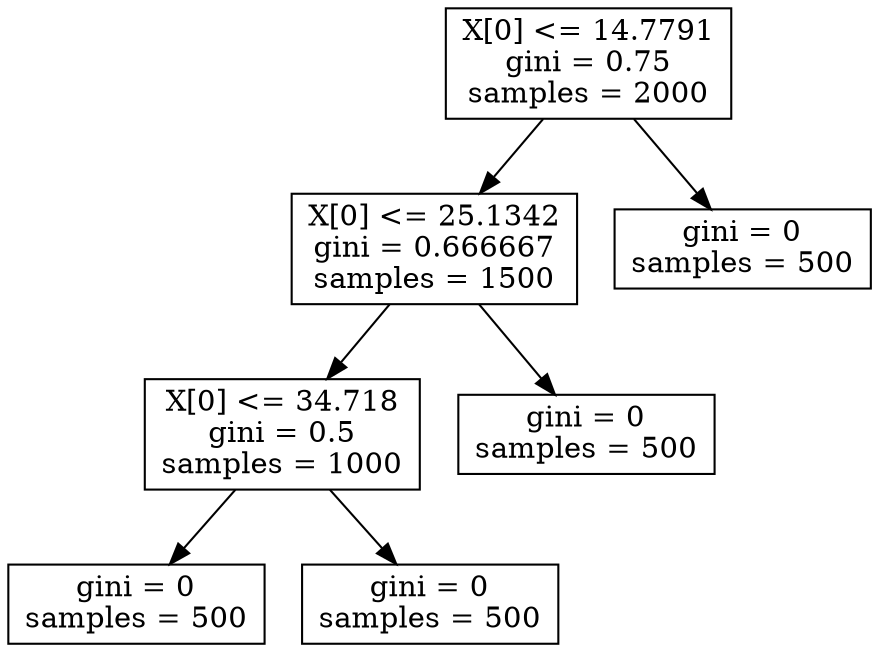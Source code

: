 digraph Tree {
node [shape=box]
0 [label="X[0] <= 14.7791\ngini = 0.75\nsamples = 2000\n"] ;
0 -> 1 ;
0 -> 2 ;
1 [label="X[0] <= 25.1342\ngini = 0.666667\nsamples = 1500\n"] ;
1 -> 3 ;
1 -> 4 ;
2 [label="gini = 0\nsamples = 500\n"] ;
3 [label="X[0] <= 34.718\ngini = 0.5\nsamples = 1000\n"] ;
3 -> 5 ;
3 -> 6 ;
4 [label="gini = 0\nsamples = 500\n"] ;
5 [label="gini = 0\nsamples = 500\n"] ;
6 [label="gini = 0\nsamples = 500\n"] ;
}
